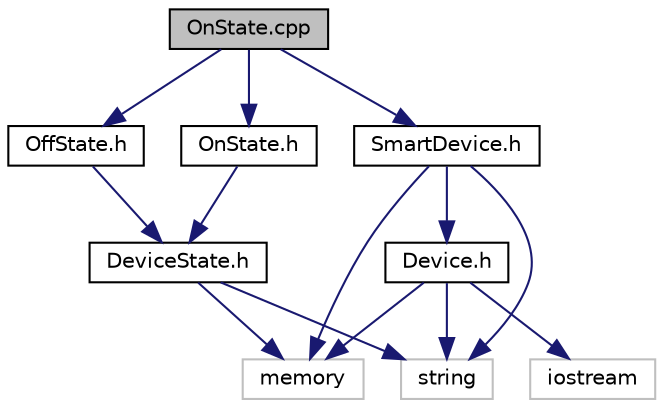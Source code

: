 digraph "OnState.cpp"
{
 // LATEX_PDF_SIZE
  edge [fontname="Helvetica",fontsize="10",labelfontname="Helvetica",labelfontsize="10"];
  node [fontname="Helvetica",fontsize="10",shape=record];
  Node1 [label="OnState.cpp",height=0.2,width=0.4,color="black", fillcolor="grey75", style="filled", fontcolor="black",tooltip="Implementation of the OnState class methods."];
  Node1 -> Node2 [color="midnightblue",fontsize="10",style="solid",fontname="Helvetica"];
  Node2 [label="OnState.h",height=0.2,width=0.4,color="black", fillcolor="white", style="filled",URL="$OnState_8h.html",tooltip="Concrete class representing the \"On\" state of a smart device."];
  Node2 -> Node3 [color="midnightblue",fontsize="10",style="solid",fontname="Helvetica"];
  Node3 [label="DeviceState.h",height=0.2,width=0.4,color="black", fillcolor="white", style="filled",URL="$DeviceState_8h.html",tooltip="Abstract class representing the state of a smart device in the Smart Home Automation System."];
  Node3 -> Node4 [color="midnightblue",fontsize="10",style="solid",fontname="Helvetica"];
  Node4 [label="memory",height=0.2,width=0.4,color="grey75", fillcolor="white", style="filled",tooltip=" "];
  Node3 -> Node5 [color="midnightblue",fontsize="10",style="solid",fontname="Helvetica"];
  Node5 [label="string",height=0.2,width=0.4,color="grey75", fillcolor="white", style="filled",tooltip=" "];
  Node1 -> Node6 [color="midnightblue",fontsize="10",style="solid",fontname="Helvetica"];
  Node6 [label="SmartDevice.h",height=0.2,width=0.4,color="black", fillcolor="white", style="filled",URL="$SmartDevice_8h.html",tooltip="Defines the SmartDevice class, which acts as the context in the State Pattern."];
  Node6 -> Node5 [color="midnightblue",fontsize="10",style="solid",fontname="Helvetica"];
  Node6 -> Node4 [color="midnightblue",fontsize="10",style="solid",fontname="Helvetica"];
  Node6 -> Node7 [color="midnightblue",fontsize="10",style="solid",fontname="Helvetica"];
  Node7 [label="Device.h",height=0.2,width=0.4,color="black", fillcolor="white", style="filled",URL="$Device_8h.html",tooltip="Defines the abstract Device class, which acts as the Component in the Composite Pattern and represent..."];
  Node7 -> Node5 [color="midnightblue",fontsize="10",style="solid",fontname="Helvetica"];
  Node7 -> Node4 [color="midnightblue",fontsize="10",style="solid",fontname="Helvetica"];
  Node7 -> Node8 [color="midnightblue",fontsize="10",style="solid",fontname="Helvetica"];
  Node8 [label="iostream",height=0.2,width=0.4,color="grey75", fillcolor="white", style="filled",tooltip=" "];
  Node1 -> Node9 [color="midnightblue",fontsize="10",style="solid",fontname="Helvetica"];
  Node9 [label="OffState.h",height=0.2,width=0.4,color="black", fillcolor="white", style="filled",URL="$OffState_8h.html",tooltip="Concrete class representing the \"Off\" state of a smart device."];
  Node9 -> Node3 [color="midnightblue",fontsize="10",style="solid",fontname="Helvetica"];
}
